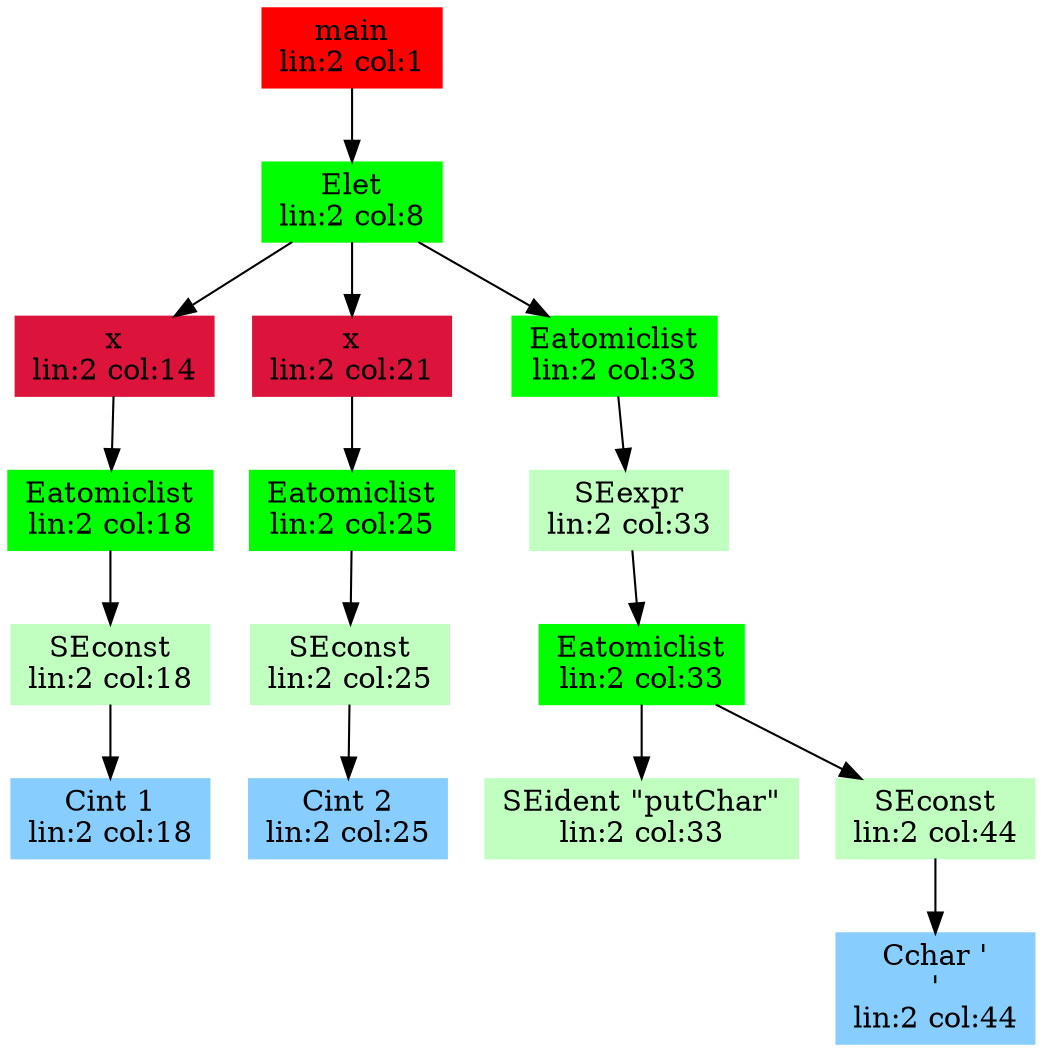 digraph G {
node [shape=box]
0 [label="main
lin:2 col:1",color=red, style=filled]
1 [label="Elet
lin:2 col:8",color=green,style=filled]
0 -> 1
2 [label="x
lin:2 col:14",color=crimson, style=filled]
1 -> 2
3 [label="Eatomiclist
lin:2 col:18",color=green,style=filled]
2 -> 3
4 [label="SEconst
lin:2 col:18",color=darkseagreen1,style=filled]
3 -> 4
5 [label="Cint 1
lin:2 col:18",color=skyblue1,style=filled]
4 -> 5
6 [label="x
lin:2 col:21",color=crimson, style=filled]
1 -> 6
7 [label="Eatomiclist
lin:2 col:25",color=green,style=filled]
6 -> 7
8 [label="SEconst
lin:2 col:25",color=darkseagreen1,style=filled]
7 -> 8
9 [label="Cint 2
lin:2 col:25",color=skyblue1,style=filled]
8 -> 9
10 [label="Eatomiclist
lin:2 col:33",color=green,style=filled]
1 -> 10
11 [label="SEexpr
lin:2 col:33",color=darkseagreen1,style=filled]
10 -> 11
12 [label="Eatomiclist
lin:2 col:33",color=green,style=filled]
11 -> 12
13 [label="SEident \"putChar\"
lin:2 col:33",color=darkseagreen1,style=filled]
12 -> 13
14 [label="SEconst
lin:2 col:44",color=darkseagreen1,style=filled]
12 -> 14
15 [label="Cchar '
'
lin:2 col:44",color=skyblue1,style=filled]
14 -> 15

}
